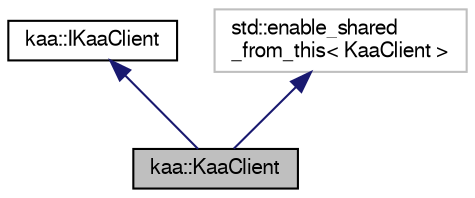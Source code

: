 digraph "kaa::KaaClient"
{
  bgcolor="transparent";
  edge [fontname="FreeSans",fontsize="10",labelfontname="FreeSans",labelfontsize="10"];
  node [fontname="FreeSans",fontsize="10",shape=record];
  Node1 [label="kaa::KaaClient",height=0.2,width=0.4,color="black", fillcolor="grey75", style="filled" fontcolor="black"];
  Node2 -> Node1 [dir="back",color="midnightblue",fontsize="10",style="solid",fontname="FreeSans"];
  Node2 [label="kaa::IKaaClient",height=0.2,width=0.4,color="black",URL="$classkaa_1_1IKaaClient.html"];
  Node3 -> Node1 [dir="back",color="midnightblue",fontsize="10",style="solid",fontname="FreeSans"];
  Node3 [label="std::enable_shared\l_from_this\< KaaClient \>",height=0.2,width=0.4,color="grey75"];
}
